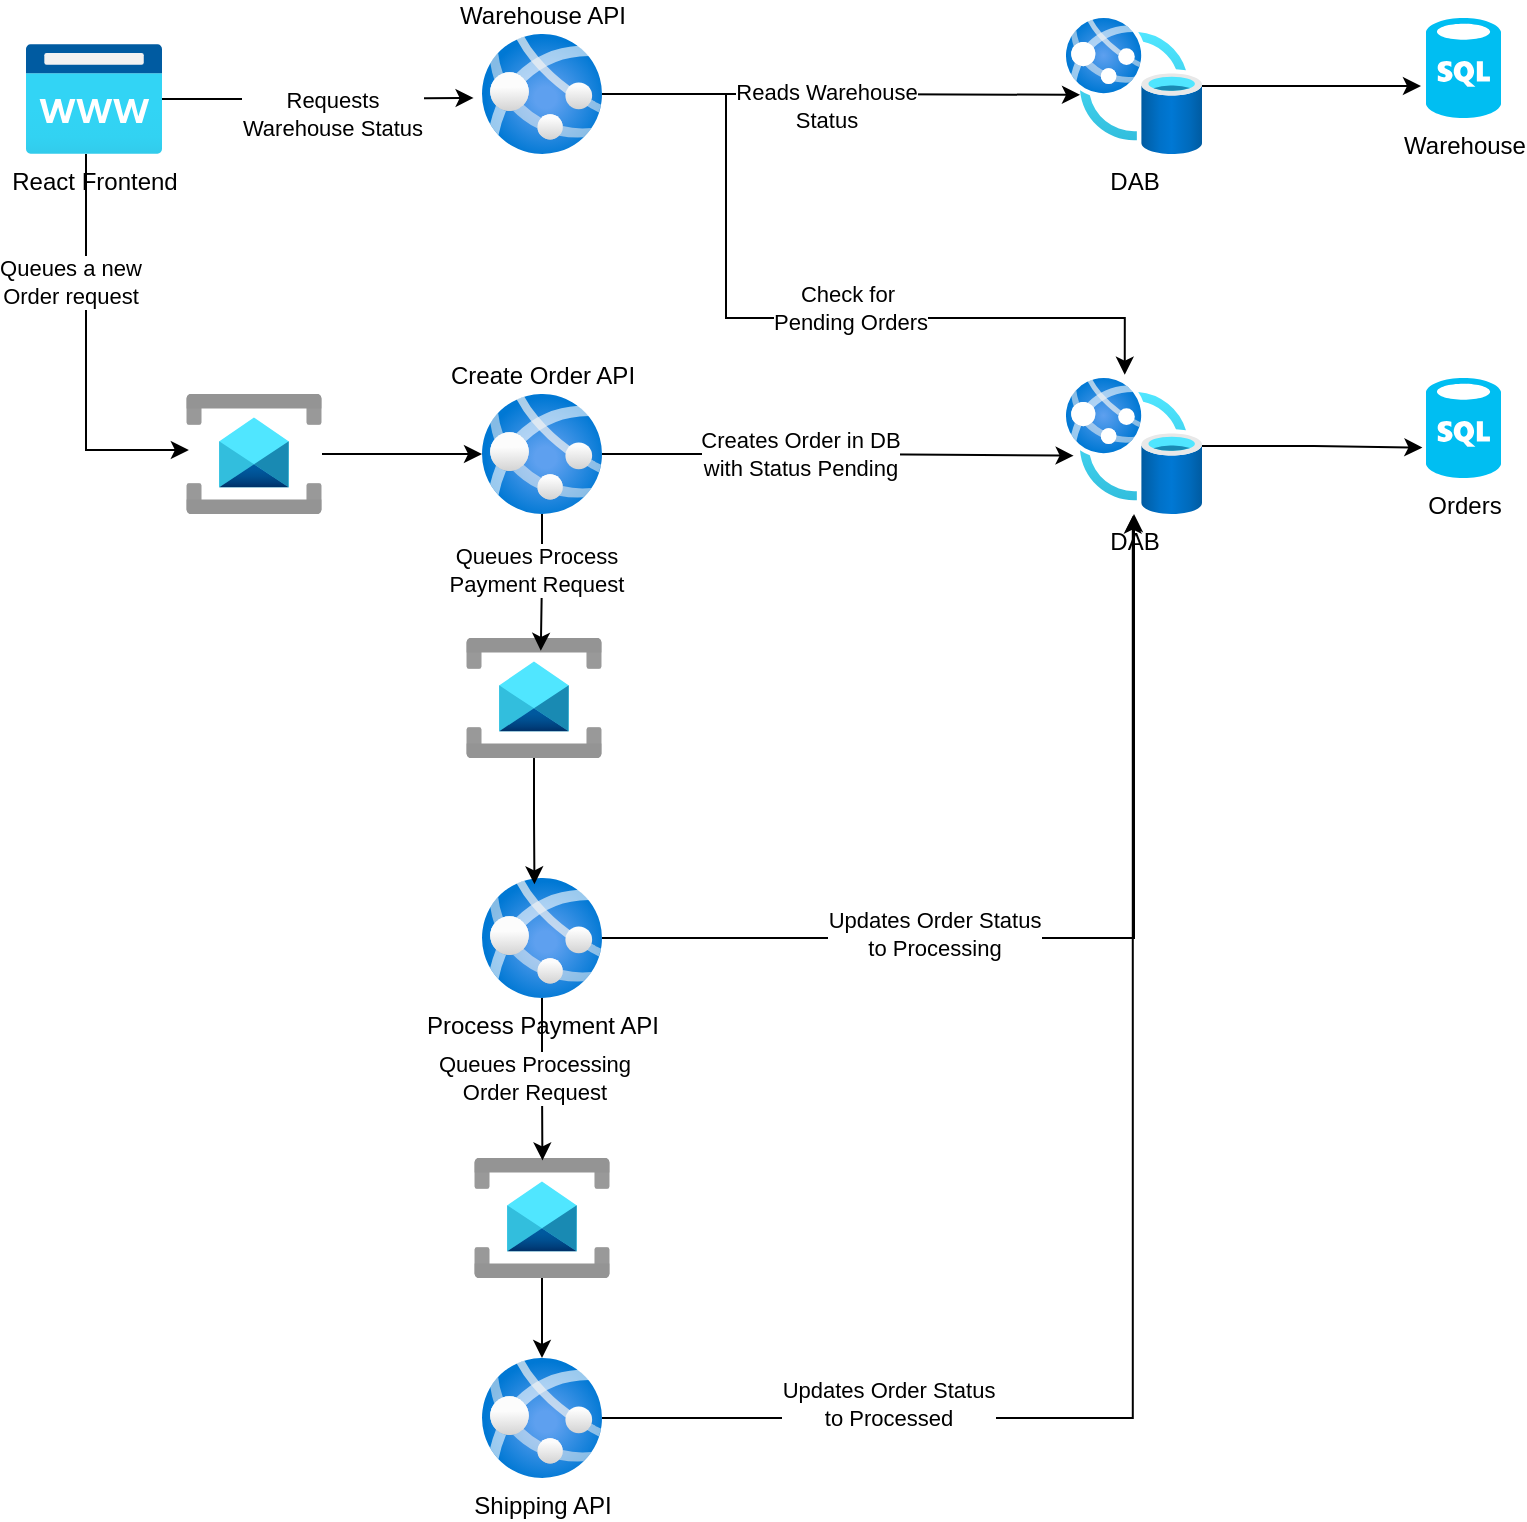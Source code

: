 <mxfile version="24.7.8">
  <diagram name="Page-1" id="nyJFtBuTguaA6lM-stZ1">
    <mxGraphModel dx="1380" dy="1015" grid="1" gridSize="10" guides="1" tooltips="1" connect="1" arrows="1" fold="1" page="1" pageScale="1" pageWidth="827" pageHeight="1169" math="0" shadow="0">
      <root>
        <mxCell id="0" />
        <mxCell id="1" parent="0" />
        <mxCell id="KH6GMcjSC4JyQ0gU4zDp-1" value="React Frontend" style="image;aspect=fixed;html=1;points=[];align=center;fontSize=12;image=img/lib/azure2/app_services/App_Service_Domains.svg;" vertex="1" parent="1">
          <mxGeometry x="170" y="343" width="68" height="55.0" as="geometry" />
        </mxCell>
        <mxCell id="KH6GMcjSC4JyQ0gU4zDp-2" value="DAB" style="image;aspect=fixed;html=1;points=[];align=center;fontSize=12;image=img/lib/azure2/other/Web_App_Database.svg;" vertex="1" parent="1">
          <mxGeometry x="690" y="330" width="68" height="68" as="geometry" />
        </mxCell>
        <mxCell id="KH6GMcjSC4JyQ0gU4zDp-3" value="Warehouse" style="verticalLabelPosition=bottom;html=1;verticalAlign=top;align=center;strokeColor=none;fillColor=#00BEF2;shape=mxgraph.azure.sql_database;" vertex="1" parent="1">
          <mxGeometry x="870" y="330" width="37.5" height="50" as="geometry" />
        </mxCell>
        <mxCell id="KH6GMcjSC4JyQ0gU4zDp-4" value="Orders" style="verticalLabelPosition=bottom;html=1;verticalAlign=top;align=center;strokeColor=none;fillColor=#00BEF2;shape=mxgraph.azure.sql_database;" vertex="1" parent="1">
          <mxGeometry x="870" y="510" width="37.5" height="50" as="geometry" />
        </mxCell>
        <mxCell id="KH6GMcjSC4JyQ0gU4zDp-6" value="DAB" style="image;aspect=fixed;html=1;points=[];align=center;fontSize=12;image=img/lib/azure2/other/Web_App_Database.svg;" vertex="1" parent="1">
          <mxGeometry x="690" y="510" width="68" height="68" as="geometry" />
        </mxCell>
        <mxCell id="KH6GMcjSC4JyQ0gU4zDp-9" style="edgeStyle=orthogonalEdgeStyle;rounded=0;orthogonalLoop=1;jettySize=auto;html=1;entryX=-0.067;entryY=0.68;entryDx=0;entryDy=0;entryPerimeter=0;" edge="1" parent="1" source="KH6GMcjSC4JyQ0gU4zDp-2" target="KH6GMcjSC4JyQ0gU4zDp-3">
          <mxGeometry relative="1" as="geometry" />
        </mxCell>
        <mxCell id="KH6GMcjSC4JyQ0gU4zDp-10" style="edgeStyle=orthogonalEdgeStyle;rounded=0;orthogonalLoop=1;jettySize=auto;html=1;entryX=-0.048;entryY=0.696;entryDx=0;entryDy=0;entryPerimeter=0;" edge="1" parent="1" source="KH6GMcjSC4JyQ0gU4zDp-6" target="KH6GMcjSC4JyQ0gU4zDp-4">
          <mxGeometry relative="1" as="geometry" />
        </mxCell>
        <mxCell id="KH6GMcjSC4JyQ0gU4zDp-11" value="Create Order API" style="image;aspect=fixed;html=1;points=[];align=center;fontSize=12;image=img/lib/azure2/app_services/App_Services.svg;labelPosition=center;verticalLabelPosition=top;verticalAlign=bottom;" vertex="1" parent="1">
          <mxGeometry x="398" y="518" width="60" height="60" as="geometry" />
        </mxCell>
        <mxCell id="KH6GMcjSC4JyQ0gU4zDp-15" style="edgeStyle=orthogonalEdgeStyle;rounded=0;orthogonalLoop=1;jettySize=auto;html=1;entryX=0.056;entryY=0.571;entryDx=0;entryDy=0;entryPerimeter=0;" edge="1" parent="1" source="KH6GMcjSC4JyQ0gU4zDp-11" target="KH6GMcjSC4JyQ0gU4zDp-6">
          <mxGeometry relative="1" as="geometry" />
        </mxCell>
        <mxCell id="KH6GMcjSC4JyQ0gU4zDp-21" value="Creates Order in DB&lt;div&gt;with Status Pending&lt;/div&gt;" style="edgeLabel;html=1;align=center;verticalAlign=middle;resizable=0;points=[];" vertex="1" connectable="0" parent="KH6GMcjSC4JyQ0gU4zDp-15">
          <mxGeometry x="-0.167" relative="1" as="geometry">
            <mxPoint as="offset" />
          </mxGeometry>
        </mxCell>
        <mxCell id="KH6GMcjSC4JyQ0gU4zDp-18" style="edgeStyle=orthogonalEdgeStyle;rounded=0;orthogonalLoop=1;jettySize=auto;html=1;" edge="1" parent="1" source="KH6GMcjSC4JyQ0gU4zDp-17" target="KH6GMcjSC4JyQ0gU4zDp-6">
          <mxGeometry relative="1" as="geometry" />
        </mxCell>
        <mxCell id="KH6GMcjSC4JyQ0gU4zDp-20" value="Updates Order Status&lt;div&gt;to Processing&lt;/div&gt;" style="edgeLabel;html=1;align=center;verticalAlign=middle;resizable=0;points=[];" vertex="1" connectable="0" parent="KH6GMcjSC4JyQ0gU4zDp-18">
          <mxGeometry x="-0.307" y="2" relative="1" as="geometry">
            <mxPoint as="offset" />
          </mxGeometry>
        </mxCell>
        <mxCell id="KH6GMcjSC4JyQ0gU4zDp-17" value="Process Payment API" style="image;aspect=fixed;html=1;points=[];align=center;fontSize=12;image=img/lib/azure2/app_services/App_Services.svg;" vertex="1" parent="1">
          <mxGeometry x="398" y="760" width="60" height="60" as="geometry" />
        </mxCell>
        <mxCell id="KH6GMcjSC4JyQ0gU4zDp-24" value="" style="image;aspect=fixed;html=1;points=[];align=center;fontSize=12;image=img/lib/azure2/integration/Service_Bus.svg;" vertex="1" parent="1">
          <mxGeometry x="390" y="640" width="68" height="60" as="geometry" />
        </mxCell>
        <mxCell id="KH6GMcjSC4JyQ0gU4zDp-28" style="edgeStyle=orthogonalEdgeStyle;rounded=0;orthogonalLoop=1;jettySize=auto;html=1;entryX=0.55;entryY=0.107;entryDx=0;entryDy=0;entryPerimeter=0;" edge="1" parent="1" source="KH6GMcjSC4JyQ0gU4zDp-11" target="KH6GMcjSC4JyQ0gU4zDp-24">
          <mxGeometry relative="1" as="geometry" />
        </mxCell>
        <mxCell id="KH6GMcjSC4JyQ0gU4zDp-30" value="Queues Process&lt;br&gt;Payment Request" style="edgeLabel;html=1;align=center;verticalAlign=middle;resizable=0;points=[];" vertex="1" connectable="0" parent="KH6GMcjSC4JyQ0gU4zDp-28">
          <mxGeometry x="-0.189" y="-3" relative="1" as="geometry">
            <mxPoint as="offset" />
          </mxGeometry>
        </mxCell>
        <mxCell id="KH6GMcjSC4JyQ0gU4zDp-29" style="edgeStyle=orthogonalEdgeStyle;rounded=0;orthogonalLoop=1;jettySize=auto;html=1;entryX=0.437;entryY=0.053;entryDx=0;entryDy=0;entryPerimeter=0;" edge="1" parent="1" source="KH6GMcjSC4JyQ0gU4zDp-24" target="KH6GMcjSC4JyQ0gU4zDp-17">
          <mxGeometry relative="1" as="geometry" />
        </mxCell>
        <mxCell id="KH6GMcjSC4JyQ0gU4zDp-32" value="Warehouse API" style="image;aspect=fixed;html=1;points=[];align=center;fontSize=12;image=img/lib/azure2/app_services/App_Services.svg;labelPosition=center;verticalLabelPosition=top;verticalAlign=bottom;" vertex="1" parent="1">
          <mxGeometry x="398" y="338" width="60" height="60" as="geometry" />
        </mxCell>
        <mxCell id="KH6GMcjSC4JyQ0gU4zDp-34" style="edgeStyle=orthogonalEdgeStyle;rounded=0;orthogonalLoop=1;jettySize=auto;html=1;entryX=-0.07;entryY=0.533;entryDx=0;entryDy=0;entryPerimeter=0;" edge="1" parent="1" source="KH6GMcjSC4JyQ0gU4zDp-1" target="KH6GMcjSC4JyQ0gU4zDp-32">
          <mxGeometry relative="1" as="geometry" />
        </mxCell>
        <mxCell id="KH6GMcjSC4JyQ0gU4zDp-35" value="Requests&lt;br&gt;Warehouse Status" style="edgeLabel;html=1;align=center;verticalAlign=middle;resizable=0;points=[];" vertex="1" connectable="0" parent="KH6GMcjSC4JyQ0gU4zDp-34">
          <mxGeometry x="0.089" y="-8" relative="1" as="geometry">
            <mxPoint as="offset" />
          </mxGeometry>
        </mxCell>
        <mxCell id="KH6GMcjSC4JyQ0gU4zDp-37" style="edgeStyle=orthogonalEdgeStyle;rounded=0;orthogonalLoop=1;jettySize=auto;html=1;entryX=0.103;entryY=0.565;entryDx=0;entryDy=0;entryPerimeter=0;" edge="1" parent="1" source="KH6GMcjSC4JyQ0gU4zDp-32" target="KH6GMcjSC4JyQ0gU4zDp-2">
          <mxGeometry relative="1" as="geometry" />
        </mxCell>
        <mxCell id="KH6GMcjSC4JyQ0gU4zDp-38" value="Reads Warehouse&lt;br&gt;Status" style="edgeLabel;html=1;align=center;verticalAlign=middle;resizable=0;points=[];" vertex="1" connectable="0" parent="KH6GMcjSC4JyQ0gU4zDp-37">
          <mxGeometry x="-0.034" y="-6" relative="1" as="geometry">
            <mxPoint x="-4" as="offset" />
          </mxGeometry>
        </mxCell>
        <mxCell id="KH6GMcjSC4JyQ0gU4zDp-39" style="edgeStyle=orthogonalEdgeStyle;rounded=0;orthogonalLoop=1;jettySize=auto;html=1;entryX=0.432;entryY=-0.024;entryDx=0;entryDy=0;entryPerimeter=0;" edge="1" parent="1" source="KH6GMcjSC4JyQ0gU4zDp-32" target="KH6GMcjSC4JyQ0gU4zDp-6">
          <mxGeometry relative="1" as="geometry">
            <Array as="points">
              <mxPoint x="520" y="368" />
              <mxPoint x="520" y="480" />
              <mxPoint x="719" y="480" />
            </Array>
          </mxGeometry>
        </mxCell>
        <mxCell id="KH6GMcjSC4JyQ0gU4zDp-40" value="Check for&amp;nbsp;&lt;div&gt;Pending Orders&lt;/div&gt;" style="edgeLabel;html=1;align=center;verticalAlign=middle;resizable=0;points=[];" vertex="1" connectable="0" parent="KH6GMcjSC4JyQ0gU4zDp-39">
          <mxGeometry x="0.175" y="5" relative="1" as="geometry">
            <mxPoint as="offset" />
          </mxGeometry>
        </mxCell>
        <mxCell id="KH6GMcjSC4JyQ0gU4zDp-41" value="" style="image;aspect=fixed;html=1;points=[];align=center;fontSize=12;image=img/lib/azure2/integration/Service_Bus.svg;" vertex="1" parent="1">
          <mxGeometry x="394" y="900" width="68" height="60" as="geometry" />
        </mxCell>
        <mxCell id="KH6GMcjSC4JyQ0gU4zDp-42" style="edgeStyle=orthogonalEdgeStyle;rounded=0;orthogonalLoop=1;jettySize=auto;html=1;entryX=0.503;entryY=0.02;entryDx=0;entryDy=0;entryPerimeter=0;" edge="1" parent="1" source="KH6GMcjSC4JyQ0gU4zDp-17" target="KH6GMcjSC4JyQ0gU4zDp-41">
          <mxGeometry relative="1" as="geometry" />
        </mxCell>
        <mxCell id="KH6GMcjSC4JyQ0gU4zDp-43" value="Queues Processing&lt;br&gt;Order Request" style="edgeLabel;html=1;align=center;verticalAlign=middle;resizable=0;points=[];" vertex="1" connectable="0" parent="KH6GMcjSC4JyQ0gU4zDp-42">
          <mxGeometry x="-0.263" y="-3" relative="1" as="geometry">
            <mxPoint x="-1" y="10" as="offset" />
          </mxGeometry>
        </mxCell>
        <mxCell id="KH6GMcjSC4JyQ0gU4zDp-47" style="edgeStyle=orthogonalEdgeStyle;rounded=0;orthogonalLoop=1;jettySize=auto;html=1;" edge="1" parent="1" source="KH6GMcjSC4JyQ0gU4zDp-45" target="KH6GMcjSC4JyQ0gU4zDp-11">
          <mxGeometry relative="1" as="geometry" />
        </mxCell>
        <mxCell id="KH6GMcjSC4JyQ0gU4zDp-45" value="" style="image;aspect=fixed;html=1;points=[];align=center;fontSize=12;image=img/lib/azure2/integration/Service_Bus.svg;" vertex="1" parent="1">
          <mxGeometry x="250" y="518" width="68" height="60" as="geometry" />
        </mxCell>
        <mxCell id="KH6GMcjSC4JyQ0gU4zDp-48" style="edgeStyle=orthogonalEdgeStyle;rounded=0;orthogonalLoop=1;jettySize=auto;html=1;entryX=0.021;entryY=0.467;entryDx=0;entryDy=0;entryPerimeter=0;" edge="1" parent="1" source="KH6GMcjSC4JyQ0gU4zDp-1" target="KH6GMcjSC4JyQ0gU4zDp-45">
          <mxGeometry relative="1" as="geometry">
            <Array as="points">
              <mxPoint x="200" y="546" />
            </Array>
          </mxGeometry>
        </mxCell>
        <mxCell id="KH6GMcjSC4JyQ0gU4zDp-49" value="Queues a new&lt;div&gt;Order request&lt;/div&gt;" style="edgeLabel;html=1;align=center;verticalAlign=middle;resizable=0;points=[];" vertex="1" connectable="0" parent="KH6GMcjSC4JyQ0gU4zDp-48">
          <mxGeometry x="-0.358" y="-8" relative="1" as="geometry">
            <mxPoint as="offset" />
          </mxGeometry>
        </mxCell>
        <mxCell id="KH6GMcjSC4JyQ0gU4zDp-53" value="Shipping API" style="image;aspect=fixed;html=1;points=[];align=center;fontSize=12;image=img/lib/azure2/app_services/App_Services.svg;" vertex="1" parent="1">
          <mxGeometry x="398" y="1000" width="60" height="60" as="geometry" />
        </mxCell>
        <mxCell id="KH6GMcjSC4JyQ0gU4zDp-54" style="edgeStyle=orthogonalEdgeStyle;rounded=0;orthogonalLoop=1;jettySize=auto;html=1;entryX=0.5;entryY=0;entryDx=0;entryDy=0;entryPerimeter=0;" edge="1" parent="1" source="KH6GMcjSC4JyQ0gU4zDp-41" target="KH6GMcjSC4JyQ0gU4zDp-53">
          <mxGeometry relative="1" as="geometry" />
        </mxCell>
        <mxCell id="KH6GMcjSC4JyQ0gU4zDp-55" style="edgeStyle=orthogonalEdgeStyle;rounded=0;orthogonalLoop=1;jettySize=auto;html=1;entryX=0.491;entryY=1.012;entryDx=0;entryDy=0;entryPerimeter=0;" edge="1" parent="1" source="KH6GMcjSC4JyQ0gU4zDp-53" target="KH6GMcjSC4JyQ0gU4zDp-6">
          <mxGeometry relative="1" as="geometry" />
        </mxCell>
        <mxCell id="KH6GMcjSC4JyQ0gU4zDp-56" value="Updates Order Status&lt;div&gt;to Processed&lt;/div&gt;" style="edgeLabel;html=1;align=center;verticalAlign=middle;resizable=0;points=[];" vertex="1" connectable="0" parent="KH6GMcjSC4JyQ0gU4zDp-55">
          <mxGeometry x="-0.601" y="7" relative="1" as="geometry">
            <mxPoint as="offset" />
          </mxGeometry>
        </mxCell>
      </root>
    </mxGraphModel>
  </diagram>
</mxfile>
